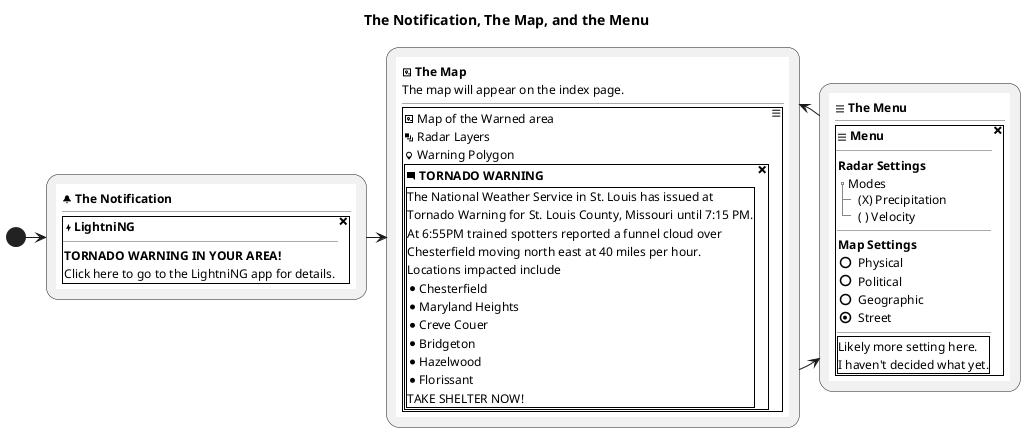 @startuml

title The Notification, The Map, and the Menu

(*) -right-> "{{
    salt
    {
        <&bell> <b>The Notification</b>
        ---
        {+
            {<&bolt><b>LightniNG</b>} | <&x>
            ---
            {
                <b>TORNADO WARNING IN YOUR AREA!</b>
                Click here to go to the LightniNG app for details.
                }
        }

    }
}}" as TheNotification

TheNotification -right-> "{{
    salt 
    {
        <&map> <b>The Map</b>
        The map will appear on the index page.
        ---
        {+
            {
                <&map> Map of the Warned area
                <&layers> Radar Layers
                <&map-marker> Warning Polygon
                {+
                    {<&comment-square> <b>TORNADO WARNING</b>}   | <&x>
                    {
                        {+
                            The National Weather Service in St. Louis has issued at
                            Tornado Warning for St. Louis County, Missouri until 7:15 PM.
                            At 6:55PM trained spotters reported a funnel cloud over
                            Chesterfield moving north east at 40 miles per hour.
                            Locations impacted include
                            * Chesterfield
                            * Maryland Heights
                            * Creve Couer
                            * Bridgeton
                            * Hazelwood
                            * Florissant

                            TAKE SHELTER NOW! 
                        }
                    }
                }
            } | <&menu>
        }
    }
}}" as TheMap

TheMap -right-> "{{
    salt
    {
        <&menu> <b>The Menu</b>
        ---
        {+
            {<&menu> <b>Menu</b>} | <&x>
            ---
            {
                {
                    <b>Radar Settings</b>
                    {T
                    + Modes
                    ++ (X) Precipitation
                    ++ ( ) Velocity
                    }
                }
                ---
                {
                    <b>Map Settings</b>
                    ( ) Physical
                    ( ) Political
                    ( ) Geographic
                    (X) Street
                }
                ---
                {+
                    Likely more setting here.
                    I haven't decided what yet.
                }
                
            }
        }
    }
}}" as TheMenu

TheMenu -left-> TheMap

@enduml